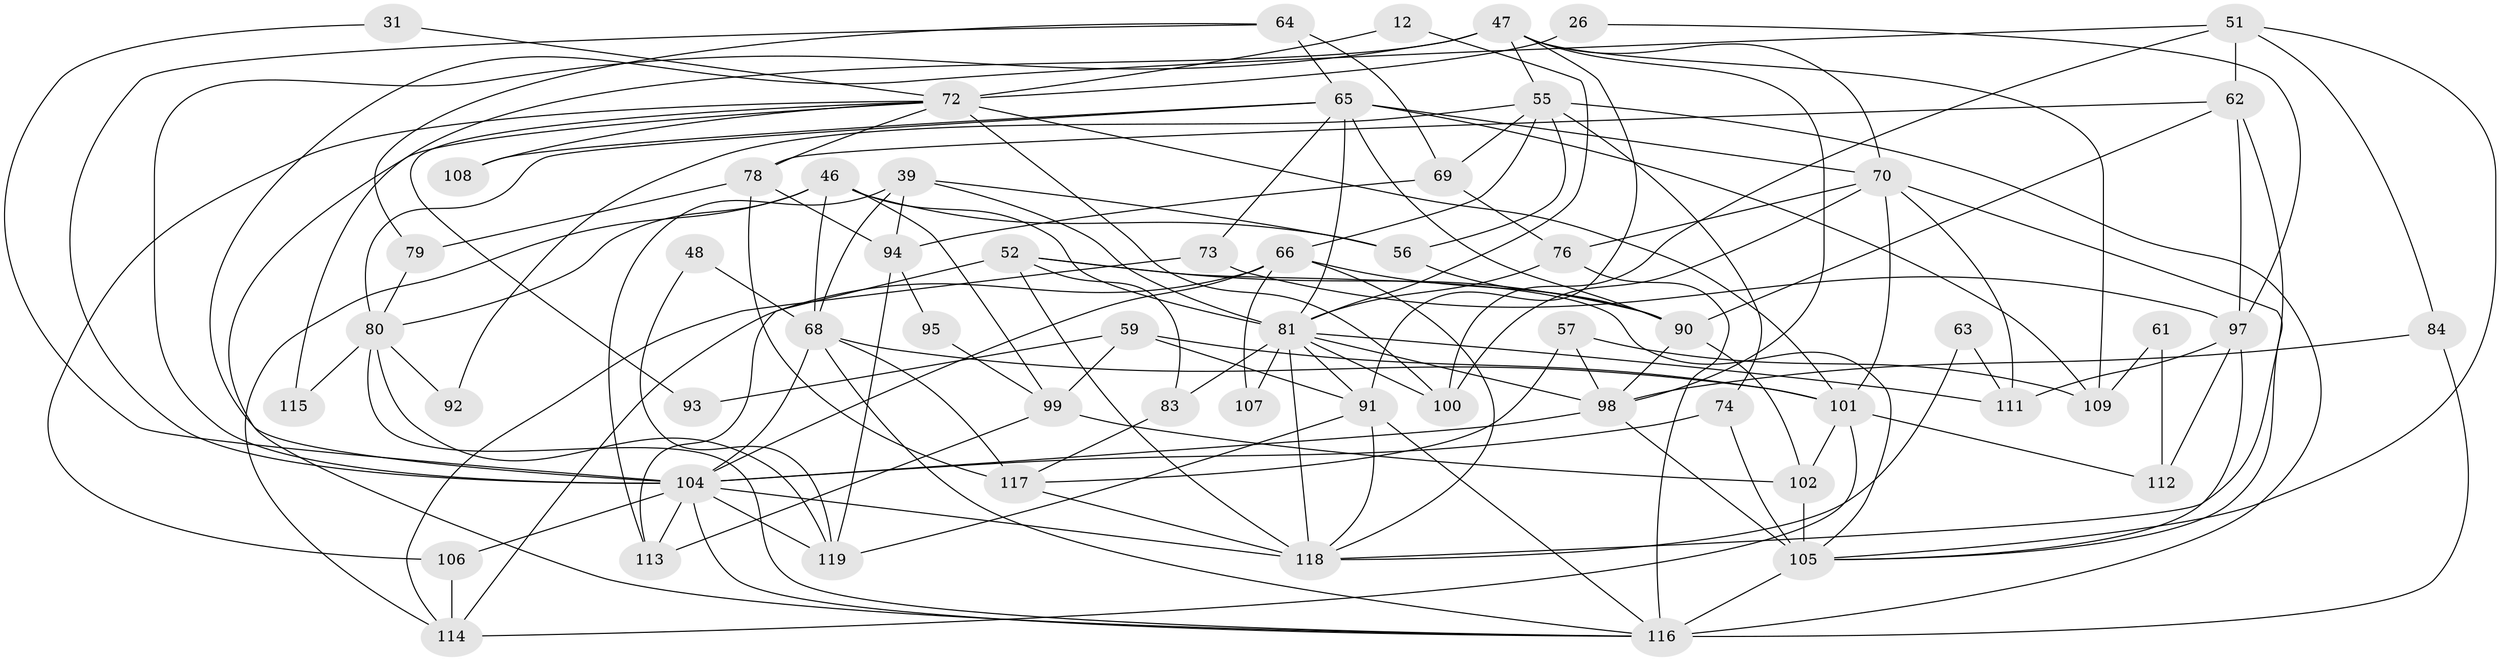 // original degree distribution, {7: 0.05042016806722689, 6: 0.06722689075630252, 2: 0.14285714285714285, 4: 0.23529411764705882, 3: 0.29411764705882354, 5: 0.18487394957983194, 8: 0.01680672268907563, 9: 0.008403361344537815}
// Generated by graph-tools (version 1.1) at 2025/49/03/09/25 04:49:11]
// undirected, 59 vertices, 143 edges
graph export_dot {
graph [start="1"]
  node [color=gray90,style=filled];
  12;
  26;
  31;
  39 [super="+36"];
  46 [super="+29+38"];
  47 [super="+35+19"];
  48;
  51;
  52 [super="+3"];
  55 [super="+37"];
  56 [super="+33"];
  57;
  59 [super="+28"];
  61;
  62 [super="+16"];
  63;
  64;
  65 [super="+18"];
  66 [super="+7+50"];
  68 [super="+11+13"];
  69;
  70 [super="+67"];
  72 [super="+1"];
  73;
  74;
  76 [super="+44"];
  78 [super="+25"];
  79;
  80 [super="+40"];
  81 [super="+4+20+49+41"];
  83;
  84;
  90 [super="+30"];
  91 [super="+27"];
  92;
  93;
  94;
  95;
  97;
  98 [super="+82+53"];
  99 [super="+45"];
  100 [super="+14"];
  101 [super="+17"];
  102 [super="+89"];
  104 [super="+71+87+75+6"];
  105 [super="+85"];
  106 [super="+58+103"];
  107;
  108;
  109;
  111;
  112;
  113 [super="+22+86"];
  114 [super="+5"];
  115 [super="+110+88"];
  116 [super="+54+60+2"];
  117;
  118 [super="+96+77"];
  119;
  12 -- 72;
  12 -- 81;
  26 -- 97;
  26 -- 72 [weight=2];
  31 -- 104;
  31 -- 72;
  39 -- 113;
  39 -- 68;
  39 -- 94;
  39 -- 81;
  39 -- 56;
  46 -- 80;
  46 -- 99;
  46 -- 56;
  46 -- 114 [weight=2];
  46 -- 68;
  46 -- 81;
  47 -- 115 [weight=3];
  47 -- 109;
  47 -- 55;
  47 -- 98;
  47 -- 91 [weight=2];
  47 -- 104 [weight=2];
  47 -- 70;
  48 -- 119;
  48 -- 68;
  51 -- 84;
  51 -- 105;
  51 -- 62;
  51 -- 100;
  51 -- 104;
  52 -- 105;
  52 -- 83;
  52 -- 118;
  52 -- 90;
  52 -- 113;
  55 -- 56;
  55 -- 92;
  55 -- 66;
  55 -- 69;
  55 -- 74;
  55 -- 116;
  56 -- 90;
  57 -- 117;
  57 -- 98;
  57 -- 109;
  59 -- 101;
  59 -- 91;
  59 -- 93;
  59 -- 99;
  61 -- 112;
  61 -- 109;
  62 -- 118;
  62 -- 90;
  62 -- 97;
  62 -- 78;
  63 -- 111;
  63 -- 118;
  64 -- 104;
  64 -- 69;
  64 -- 79;
  64 -- 65;
  65 -- 108;
  65 -- 109;
  65 -- 70;
  65 -- 73;
  65 -- 80 [weight=2];
  65 -- 81 [weight=3];
  65 -- 90;
  66 -- 114 [weight=2];
  66 -- 118 [weight=2];
  66 -- 107;
  66 -- 90;
  66 -- 104 [weight=2];
  68 -- 117 [weight=2];
  68 -- 101;
  68 -- 116;
  68 -- 104;
  69 -- 94;
  69 -- 76;
  70 -- 100;
  70 -- 101;
  70 -- 105;
  70 -- 76;
  70 -- 111;
  72 -- 78;
  72 -- 100 [weight=2];
  72 -- 108;
  72 -- 93;
  72 -- 101;
  72 -- 106;
  72 -- 116;
  73 -- 97;
  73 -- 114;
  74 -- 105 [weight=2];
  74 -- 104;
  76 -- 81;
  76 -- 116 [weight=3];
  78 -- 79;
  78 -- 117 [weight=2];
  78 -- 94;
  79 -- 80;
  80 -- 119;
  80 -- 92;
  80 -- 115 [weight=2];
  80 -- 116;
  81 -- 118 [weight=2];
  81 -- 111;
  81 -- 107;
  81 -- 83;
  81 -- 98 [weight=4];
  81 -- 100;
  81 -- 91;
  83 -- 117;
  84 -- 116;
  84 -- 98;
  90 -- 98 [weight=2];
  90 -- 102;
  91 -- 118;
  91 -- 119;
  91 -- 116;
  94 -- 95;
  94 -- 119;
  95 -- 99;
  97 -- 105;
  97 -- 111;
  97 -- 112;
  98 -- 104;
  98 -- 105;
  99 -- 113;
  99 -- 102;
  101 -- 114;
  101 -- 112;
  101 -- 102;
  102 -- 105 [weight=3];
  104 -- 119;
  104 -- 118 [weight=2];
  104 -- 113 [weight=3];
  104 -- 106 [weight=3];
  104 -- 116 [weight=2];
  105 -- 116 [weight=2];
  106 -- 114;
  117 -- 118;
}
